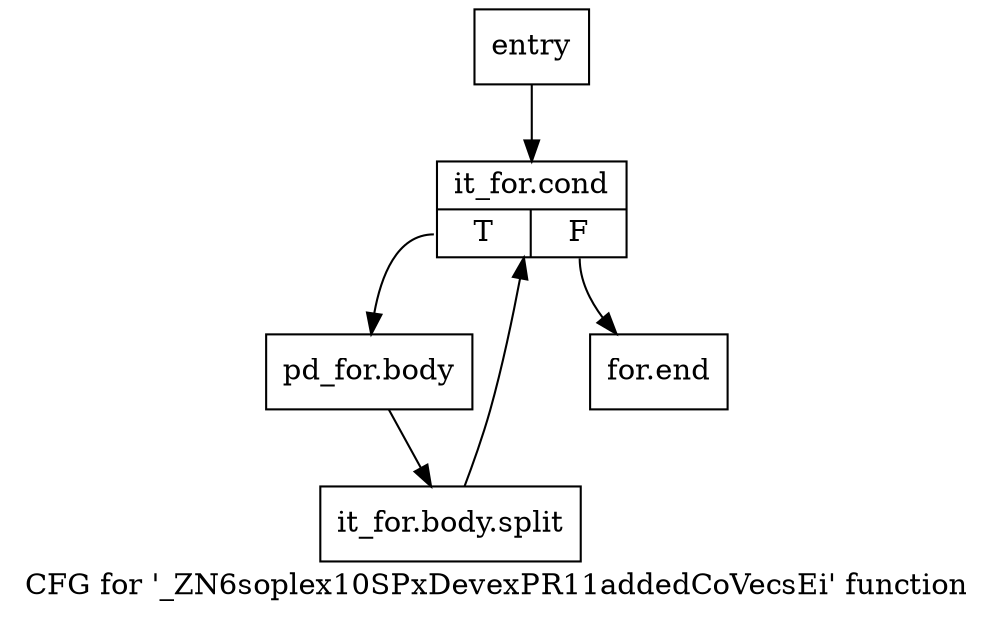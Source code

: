 digraph "CFG for '_ZN6soplex10SPxDevexPR11addedCoVecsEi' function" {
	label="CFG for '_ZN6soplex10SPxDevexPR11addedCoVecsEi' function";

	Node0x27a56e0 [shape=record,label="{entry}"];
	Node0x27a56e0 -> Node0x27a5730;
	Node0x27a5730 [shape=record,label="{it_for.cond|{<s0>T|<s1>F}}"];
	Node0x27a5730:s0 -> Node0x27a5780;
	Node0x27a5730:s1 -> Node0x27a57d0;
	Node0x27a5780 [shape=record,label="{pd_for.body}"];
	Node0x27a5780 -> Node0x3115af0;
	Node0x3115af0 [shape=record,label="{it_for.body.split}"];
	Node0x3115af0 -> Node0x27a5730;
	Node0x27a57d0 [shape=record,label="{for.end}"];
}
